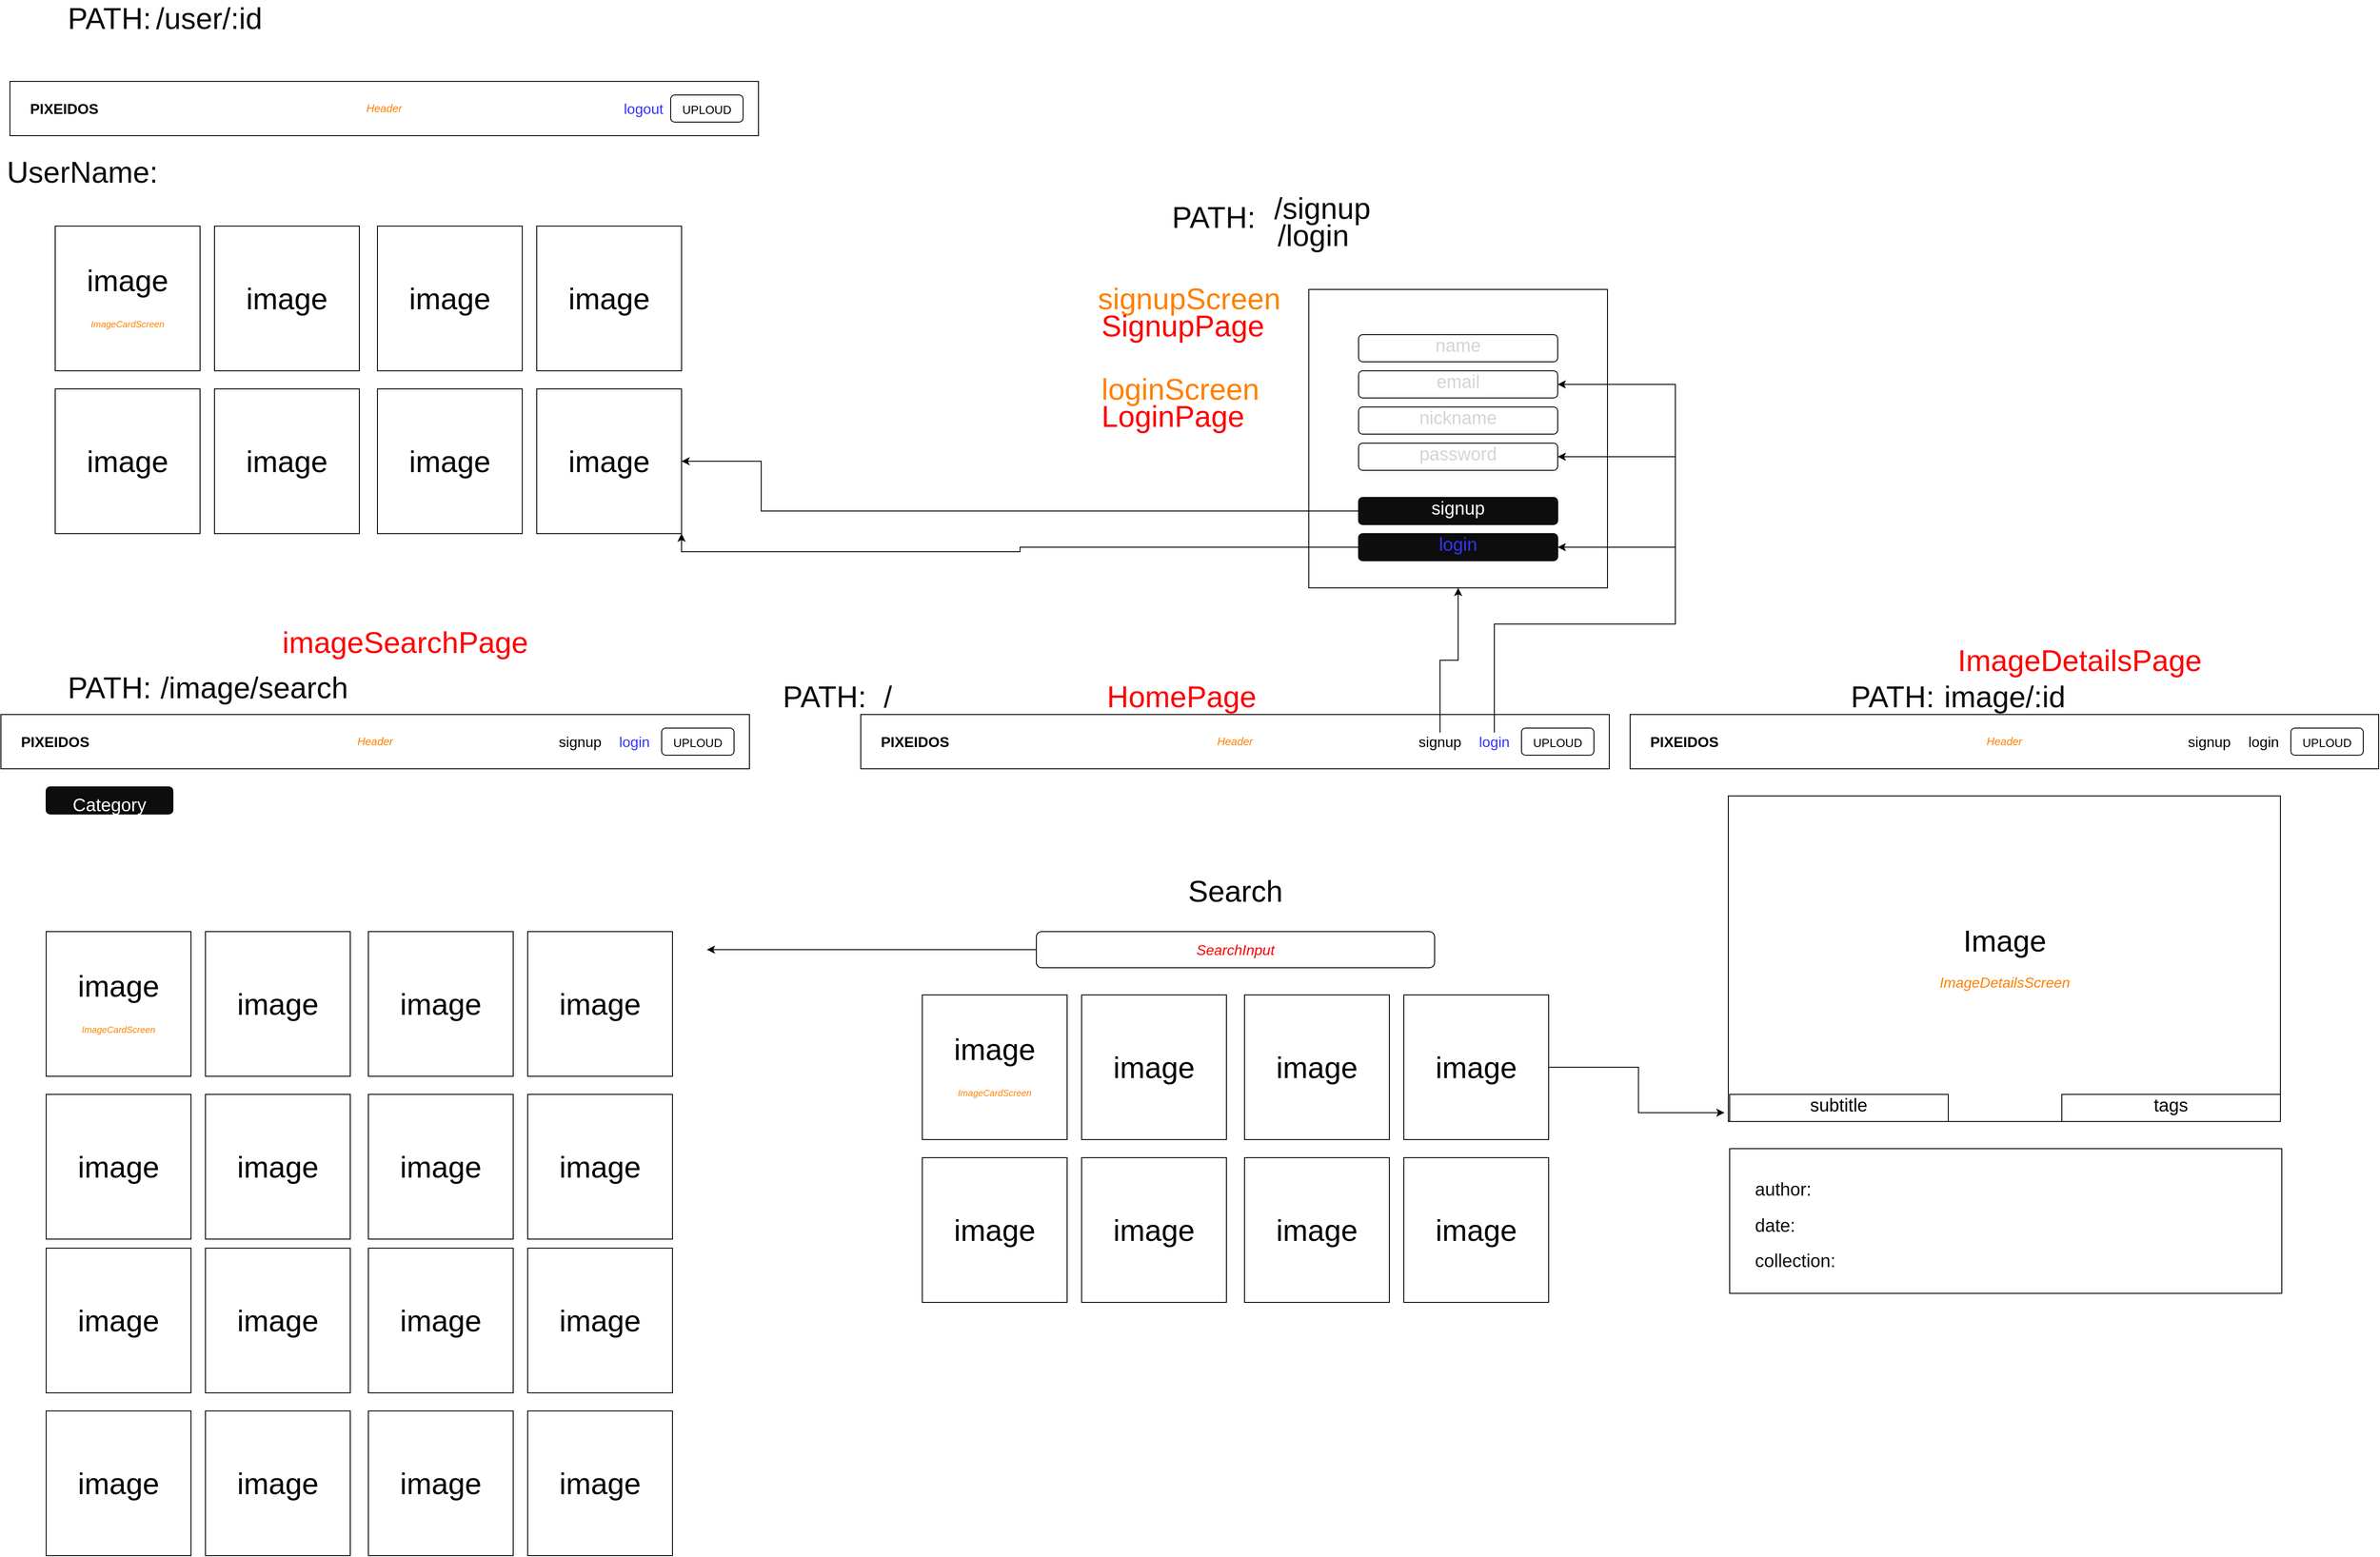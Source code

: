 <mxfile version="14.4.3" type="device"><diagram id="FfVnhvTjRgUEYinKKQ6b" name="Page-1"><mxGraphModel dx="2875" dy="1823" grid="1" gridSize="10" guides="1" tooltips="1" connect="1" arrows="1" fold="1" page="1" pageScale="1" pageWidth="827" pageHeight="1169" math="0" shadow="0"><root><mxCell id="0"/><mxCell id="1" parent="0"/><mxCell id="2LpowX3ZGlu8kfms_fQE-81" style="edgeStyle=orthogonalEdgeStyle;rounded=0;orthogonalLoop=1;jettySize=auto;html=1;fontSize=33;fontColor=#0D0D0D;" edge="1" parent="1" source="2LpowX3ZGlu8kfms_fQE-10"><mxGeometry relative="1" as="geometry"><mxPoint x="-170" y="260" as="targetPoint"/></mxGeometry></mxCell><mxCell id="2LpowX3ZGlu8kfms_fQE-10" value="&lt;i&gt;&lt;font color=&quot;#ff0000&quot;&gt;SearchInput&lt;/font&gt;&lt;/i&gt;" style="rounded=1;whiteSpace=wrap;html=1;fontSize=16;" vertex="1" parent="1"><mxGeometry x="194" y="240" width="440" height="40" as="geometry"/></mxCell><mxCell id="2LpowX3ZGlu8kfms_fQE-11" value="Search" style="text;html=1;strokeColor=none;fillColor=none;align=center;verticalAlign=middle;whiteSpace=wrap;rounded=0;fontSize=33;" vertex="1" parent="1"><mxGeometry x="354" y="170" width="120" height="50" as="geometry"/></mxCell><mxCell id="2LpowX3ZGlu8kfms_fQE-23" value="" style="group" vertex="1" connectable="0" parent="1"><mxGeometry x="68" y="310" width="692" height="340" as="geometry"/></mxCell><mxCell id="2LpowX3ZGlu8kfms_fQE-12" value="image&lt;br style=&quot;font-size: 12px&quot;&gt;&lt;font size=&quot;1&quot; color=&quot;#ff8000&quot;&gt;&lt;i&gt;ImageCardScreen&lt;/i&gt;&lt;/font&gt;" style="whiteSpace=wrap;html=1;aspect=fixed;fontSize=33;" vertex="1" parent="2LpowX3ZGlu8kfms_fQE-23"><mxGeometry width="160" height="160" as="geometry"/></mxCell><mxCell id="2LpowX3ZGlu8kfms_fQE-16" value="image" style="whiteSpace=wrap;html=1;aspect=fixed;fontSize=33;" vertex="1" parent="2LpowX3ZGlu8kfms_fQE-23"><mxGeometry x="176" width="160" height="160" as="geometry"/></mxCell><mxCell id="2LpowX3ZGlu8kfms_fQE-22" value="image" style="whiteSpace=wrap;html=1;aspect=fixed;fontSize=33;" vertex="1" parent="2LpowX3ZGlu8kfms_fQE-23"><mxGeometry x="532" y="180" width="160" height="160" as="geometry"/></mxCell><mxCell id="2LpowX3ZGlu8kfms_fQE-156" value="image&lt;br style=&quot;font-size: 12px&quot;&gt;&lt;font size=&quot;1&quot; color=&quot;#ff8000&quot;&gt;&lt;i&gt;ImageCardScreen&lt;/i&gt;&lt;/font&gt;" style="whiteSpace=wrap;html=1;aspect=fixed;fontSize=33;" vertex="1" parent="2LpowX3ZGlu8kfms_fQE-23"><mxGeometry width="160" height="160" as="geometry"/></mxCell><mxCell id="2LpowX3ZGlu8kfms_fQE-157" value="image" style="whiteSpace=wrap;html=1;aspect=fixed;fontSize=33;" vertex="1" parent="2LpowX3ZGlu8kfms_fQE-23"><mxGeometry x="532" y="180" width="160" height="160" as="geometry"/></mxCell><mxCell id="2LpowX3ZGlu8kfms_fQE-158" value="image" style="whiteSpace=wrap;html=1;aspect=fixed;fontSize=33;" vertex="1" parent="2LpowX3ZGlu8kfms_fQE-23"><mxGeometry x="176" width="160" height="160" as="geometry"/></mxCell><mxCell id="2LpowX3ZGlu8kfms_fQE-162" value="" style="group" vertex="1" connectable="0" parent="2LpowX3ZGlu8kfms_fQE-23"><mxGeometry width="692" height="340" as="geometry"/></mxCell><mxCell id="2LpowX3ZGlu8kfms_fQE-17" value="image" style="whiteSpace=wrap;html=1;aspect=fixed;fontSize=33;" vertex="1" parent="2LpowX3ZGlu8kfms_fQE-162"><mxGeometry x="356" width="160" height="160" as="geometry"/></mxCell><mxCell id="2LpowX3ZGlu8kfms_fQE-18" value="image" style="whiteSpace=wrap;html=1;aspect=fixed;fontSize=33;" vertex="1" parent="2LpowX3ZGlu8kfms_fQE-162"><mxGeometry x="532" width="160" height="160" as="geometry"/></mxCell><mxCell id="2LpowX3ZGlu8kfms_fQE-19" value="image" style="whiteSpace=wrap;html=1;aspect=fixed;fontSize=33;" vertex="1" parent="2LpowX3ZGlu8kfms_fQE-162"><mxGeometry y="180" width="160" height="160" as="geometry"/></mxCell><mxCell id="2LpowX3ZGlu8kfms_fQE-20" value="image" style="whiteSpace=wrap;html=1;aspect=fixed;fontSize=33;" vertex="1" parent="2LpowX3ZGlu8kfms_fQE-162"><mxGeometry x="176" y="180" width="160" height="160" as="geometry"/></mxCell><mxCell id="2LpowX3ZGlu8kfms_fQE-21" value="image" style="whiteSpace=wrap;html=1;aspect=fixed;fontSize=33;" vertex="1" parent="2LpowX3ZGlu8kfms_fQE-162"><mxGeometry x="356" y="180" width="160" height="160" as="geometry"/></mxCell><mxCell id="2LpowX3ZGlu8kfms_fQE-159" value="image&lt;br style=&quot;font-size: 12px&quot;&gt;&lt;font size=&quot;1&quot; color=&quot;#ff8000&quot;&gt;&lt;i&gt;ImageCardScreen&lt;/i&gt;&lt;/font&gt;" style="whiteSpace=wrap;html=1;aspect=fixed;fontSize=33;" vertex="1" parent="2LpowX3ZGlu8kfms_fQE-162"><mxGeometry width="160" height="160" as="geometry"/></mxCell><mxCell id="2LpowX3ZGlu8kfms_fQE-160" value="image" style="whiteSpace=wrap;html=1;aspect=fixed;fontSize=33;" vertex="1" parent="2LpowX3ZGlu8kfms_fQE-162"><mxGeometry x="532" y="180" width="160" height="160" as="geometry"/></mxCell><mxCell id="2LpowX3ZGlu8kfms_fQE-161" value="image" style="whiteSpace=wrap;html=1;aspect=fixed;fontSize=33;" vertex="1" parent="2LpowX3ZGlu8kfms_fQE-162"><mxGeometry x="176" width="160" height="160" as="geometry"/></mxCell><mxCell id="2LpowX3ZGlu8kfms_fQE-24" style="edgeStyle=orthogonalEdgeStyle;rounded=0;orthogonalLoop=1;jettySize=auto;html=1;fontSize=33;entryX=-0.007;entryY=0.973;entryDx=0;entryDy=0;entryPerimeter=0;" edge="1" parent="1" source="2LpowX3ZGlu8kfms_fQE-18" target="2LpowX3ZGlu8kfms_fQE-26"><mxGeometry relative="1" as="geometry"><mxPoint x="920" y="400" as="targetPoint"/></mxGeometry></mxCell><mxCell id="2LpowX3ZGlu8kfms_fQE-26" value="Image&lt;br&gt;&lt;i&gt;&lt;font style=&quot;font-size: 16px&quot; color=&quot;#ff8000&quot;&gt;ImageDetailsScreen&lt;/font&gt;&lt;/i&gt;" style="rounded=0;whiteSpace=wrap;html=1;fontSize=33;" vertex="1" parent="1"><mxGeometry x="958.5" y="90" width="610" height="360" as="geometry"/></mxCell><mxCell id="2LpowX3ZGlu8kfms_fQE-30" value="" style="group;fontColor=#3333FF;" vertex="1" connectable="0" parent="1"><mxGeometry width="827" height="60" as="geometry"/></mxCell><mxCell id="2LpowX3ZGlu8kfms_fQE-1" value="&lt;font style=&quot;vertical-align: inherit&quot;&gt;&lt;font style=&quot;vertical-align: inherit&quot;&gt;&lt;font style=&quot;vertical-align: inherit&quot;&gt;&lt;font style=&quot;vertical-align: inherit&quot; color=&quot;#ff8000&quot;&gt;&lt;i&gt;Header&lt;/i&gt;&lt;/font&gt;&lt;/font&gt;&lt;/font&gt;&lt;/font&gt;" style="rounded=0;whiteSpace=wrap;html=1;" vertex="1" parent="2LpowX3ZGlu8kfms_fQE-30"><mxGeometry width="827" height="60" as="geometry"/></mxCell><mxCell id="2LpowX3ZGlu8kfms_fQE-2" value="&lt;font style=&quot;vertical-align: inherit; font-size: 16px;&quot;&gt;&lt;font style=&quot;vertical-align: inherit; font-size: 16px;&quot;&gt;&lt;font style=&quot;vertical-align: inherit; font-size: 16px;&quot;&gt;&lt;font style=&quot;vertical-align: inherit; font-size: 16px;&quot;&gt;&lt;b style=&quot;font-size: 16px;&quot;&gt;PIXEIDOS&lt;/b&gt;&lt;/font&gt;&lt;/font&gt;&lt;/font&gt;&lt;/font&gt;" style="text;html=1;strokeColor=none;fillColor=none;align=center;verticalAlign=middle;whiteSpace=wrap;rounded=0;fontSize=16;" vertex="1" parent="2LpowX3ZGlu8kfms_fQE-30"><mxGeometry x="40" y="20" width="40" height="20" as="geometry"/></mxCell><mxCell id="2LpowX3ZGlu8kfms_fQE-3" value="signup" style="text;html=1;strokeColor=none;fillColor=none;align=center;verticalAlign=middle;whiteSpace=wrap;rounded=0;fontSize=16;" vertex="1" parent="2LpowX3ZGlu8kfms_fQE-30"><mxGeometry x="620" y="20" width="40" height="20" as="geometry"/></mxCell><mxCell id="2LpowX3ZGlu8kfms_fQE-5" value="&lt;font color=&quot;#3333ff&quot;&gt;login&lt;/font&gt;" style="text;html=1;strokeColor=none;fillColor=none;align=center;verticalAlign=middle;whiteSpace=wrap;rounded=0;fontSize=16;" vertex="1" parent="2LpowX3ZGlu8kfms_fQE-30"><mxGeometry x="680" y="20" width="40" height="20" as="geometry"/></mxCell><mxCell id="2LpowX3ZGlu8kfms_fQE-9" value="&lt;font style=&quot;font-size: 13px&quot;&gt;UPLOUD&lt;/font&gt;" style="rounded=1;whiteSpace=wrap;html=1;fontSize=16;" vertex="1" parent="2LpowX3ZGlu8kfms_fQE-30"><mxGeometry x="730" y="15" width="80" height="30" as="geometry"/></mxCell><mxCell id="2LpowX3ZGlu8kfms_fQE-31" value="" style="group" vertex="1" connectable="0" parent="1"><mxGeometry x="850" width="827" height="60" as="geometry"/></mxCell><mxCell id="2LpowX3ZGlu8kfms_fQE-32" value="&lt;font style=&quot;vertical-align: inherit&quot;&gt;&lt;font style=&quot;vertical-align: inherit&quot;&gt;&lt;font style=&quot;vertical-align: inherit&quot;&gt;&lt;font style=&quot;vertical-align: inherit&quot; color=&quot;#ff8000&quot;&gt;&lt;i&gt;Header&lt;/i&gt;&lt;/font&gt;&lt;/font&gt;&lt;/font&gt;&lt;/font&gt;" style="rounded=0;whiteSpace=wrap;html=1;" vertex="1" parent="2LpowX3ZGlu8kfms_fQE-31"><mxGeometry width="827" height="60" as="geometry"/></mxCell><mxCell id="2LpowX3ZGlu8kfms_fQE-33" value="&lt;font style=&quot;vertical-align: inherit; font-size: 16px;&quot;&gt;&lt;font style=&quot;vertical-align: inherit; font-size: 16px;&quot;&gt;&lt;font style=&quot;vertical-align: inherit; font-size: 16px;&quot;&gt;&lt;font style=&quot;vertical-align: inherit; font-size: 16px;&quot;&gt;&lt;b style=&quot;font-size: 16px;&quot;&gt;PIXEIDOS&lt;/b&gt;&lt;/font&gt;&lt;/font&gt;&lt;/font&gt;&lt;/font&gt;" style="text;html=1;strokeColor=none;fillColor=none;align=center;verticalAlign=middle;whiteSpace=wrap;rounded=0;fontSize=16;" vertex="1" parent="2LpowX3ZGlu8kfms_fQE-31"><mxGeometry x="40" y="20" width="40" height="20" as="geometry"/></mxCell><mxCell id="2LpowX3ZGlu8kfms_fQE-34" value="signup" style="text;html=1;strokeColor=none;fillColor=none;align=center;verticalAlign=middle;whiteSpace=wrap;rounded=0;fontSize=16;" vertex="1" parent="2LpowX3ZGlu8kfms_fQE-31"><mxGeometry x="620" y="20" width="40" height="20" as="geometry"/></mxCell><mxCell id="2LpowX3ZGlu8kfms_fQE-35" value="login" style="text;html=1;strokeColor=none;fillColor=none;align=center;verticalAlign=middle;whiteSpace=wrap;rounded=0;fontSize=16;" vertex="1" parent="2LpowX3ZGlu8kfms_fQE-31"><mxGeometry x="680" y="20" width="40" height="20" as="geometry"/></mxCell><mxCell id="2LpowX3ZGlu8kfms_fQE-36" value="&lt;font style=&quot;font-size: 13px&quot;&gt;UPLOUD&lt;/font&gt;" style="rounded=1;whiteSpace=wrap;html=1;fontSize=16;" vertex="1" parent="2LpowX3ZGlu8kfms_fQE-31"><mxGeometry x="730" y="15" width="80" height="30" as="geometry"/></mxCell><mxCell id="2LpowX3ZGlu8kfms_fQE-41" value="" style="group" vertex="1" connectable="0" parent="1"><mxGeometry x="1327" y="420" width="241.5" height="30" as="geometry"/></mxCell><mxCell id="2LpowX3ZGlu8kfms_fQE-38" value="" style="rounded=0;whiteSpace=wrap;html=1;fontSize=33;" vertex="1" parent="2LpowX3ZGlu8kfms_fQE-41"><mxGeometry width="241.5" height="30" as="geometry"/></mxCell><mxCell id="2LpowX3ZGlu8kfms_fQE-39" value="&lt;font style=&quot;font-size: 20px&quot;&gt;tags&lt;/font&gt;" style="text;html=1;strokeColor=none;fillColor=none;align=center;verticalAlign=bottom;whiteSpace=wrap;rounded=0;fontSize=33;" vertex="1" parent="2LpowX3ZGlu8kfms_fQE-41"><mxGeometry x="96.12" width="49.25" height="30" as="geometry"/></mxCell><mxCell id="2LpowX3ZGlu8kfms_fQE-42" value="" style="group" vertex="1" connectable="0" parent="1"><mxGeometry x="960" y="420" width="241.5" height="30" as="geometry"/></mxCell><mxCell id="2LpowX3ZGlu8kfms_fQE-43" value="" style="rounded=0;whiteSpace=wrap;html=1;fontSize=33;" vertex="1" parent="2LpowX3ZGlu8kfms_fQE-42"><mxGeometry width="241.5" height="30" as="geometry"/></mxCell><mxCell id="2LpowX3ZGlu8kfms_fQE-44" value="&lt;font style=&quot;font-size: 20px&quot;&gt;subtitle&lt;/font&gt;" style="text;html=1;strokeColor=none;fillColor=none;align=center;verticalAlign=bottom;whiteSpace=wrap;rounded=0;fontSize=33;" vertex="1" parent="2LpowX3ZGlu8kfms_fQE-42"><mxGeometry x="96.12" width="49.25" height="30" as="geometry"/></mxCell><mxCell id="2LpowX3ZGlu8kfms_fQE-50" value="" style="rounded=0;whiteSpace=wrap;html=1;fontSize=33;" vertex="1" parent="1"><mxGeometry x="960" y="480" width="610" height="160" as="geometry"/></mxCell><mxCell id="2LpowX3ZGlu8kfms_fQE-53" value="&lt;font style=&quot;font-size: 20px&quot; color=&quot;#0d0d0d&quot;&gt;author:&lt;br&gt;date:&lt;br&gt;&#9;collection:&amp;nbsp;&lt;/font&gt;" style="text;html=1;strokeColor=none;fillColor=none;align=left;verticalAlign=middle;whiteSpace=wrap;rounded=0;fontSize=33;fontColor=#D4D4D4;" vertex="1" parent="1"><mxGeometry x="986" y="490" width="510" height="140" as="geometry"/></mxCell><mxCell id="2LpowX3ZGlu8kfms_fQE-54" style="edgeStyle=orthogonalEdgeStyle;rounded=0;orthogonalLoop=1;jettySize=auto;html=1;fontSize=33;fontColor=#D4D4D4;" edge="1" parent="1" source="2LpowX3ZGlu8kfms_fQE-3" target="2LpowX3ZGlu8kfms_fQE-55"><mxGeometry relative="1" as="geometry"><mxPoint x="640" y="-220" as="targetPoint"/></mxGeometry></mxCell><mxCell id="2LpowX3ZGlu8kfms_fQE-55" value="" style="whiteSpace=wrap;html=1;aspect=fixed;" vertex="1" parent="1"><mxGeometry x="495" y="-470" width="330" height="330" as="geometry"/></mxCell><mxCell id="2LpowX3ZGlu8kfms_fQE-124" style="edgeStyle=orthogonalEdgeStyle;rounded=0;orthogonalLoop=1;jettySize=auto;html=1;fontSize=33;fontColor=#FF0000;entryX=1;entryY=0.5;entryDx=0;entryDy=0;" edge="1" parent="1" source="2LpowX3ZGlu8kfms_fQE-60" target="2LpowX3ZGlu8kfms_fQE-170"><mxGeometry relative="1" as="geometry"><mxPoint x="-150" y="-280" as="targetPoint"/><Array as="points"><mxPoint x="-110" y="-225"/><mxPoint x="-110" y="-280"/></Array></mxGeometry></mxCell><mxCell id="2LpowX3ZGlu8kfms_fQE-60" value="&lt;font style=&quot;font-size: 20px&quot; color=&quot;#ffffff&quot;&gt;signup&lt;/font&gt;" style="rounded=1;whiteSpace=wrap;html=1;fontSize=33;fontColor=#D4D4D4;fillColor=#0D0D0D;verticalAlign=bottom;" vertex="1" parent="1"><mxGeometry x="550" y="-240" width="220" height="30" as="geometry"/></mxCell><mxCell id="2LpowX3ZGlu8kfms_fQE-64" value="" style="group;labelBorderColor=#3333FF;" vertex="1" connectable="0" parent="1"><mxGeometry x="550" y="-420" width="220" height="150" as="geometry"/></mxCell><mxCell id="2LpowX3ZGlu8kfms_fQE-56" value="&lt;font style=&quot;font-size: 20px ; line-height: 100%&quot;&gt;name&lt;/font&gt;" style="rounded=1;whiteSpace=wrap;html=1;fontSize=33;fontColor=#D4D4D4;verticalAlign=bottom;" vertex="1" parent="2LpowX3ZGlu8kfms_fQE-64"><mxGeometry width="220" height="30" as="geometry"/></mxCell><mxCell id="2LpowX3ZGlu8kfms_fQE-61" value="&lt;font style=&quot;font-size: 20px ; line-height: 100%&quot;&gt;email&lt;/font&gt;" style="rounded=1;whiteSpace=wrap;html=1;fontSize=33;fontColor=#D4D4D4;verticalAlign=bottom;labelBorderColor=none;labelBackgroundColor=none;" vertex="1" parent="2LpowX3ZGlu8kfms_fQE-64"><mxGeometry y="40" width="220" height="30" as="geometry"/></mxCell><mxCell id="2LpowX3ZGlu8kfms_fQE-62" value="&lt;font style=&quot;font-size: 20px ; line-height: 100%&quot;&gt;nickname&lt;/font&gt;" style="rounded=1;whiteSpace=wrap;html=1;fontSize=33;fontColor=#D4D4D4;verticalAlign=bottom;" vertex="1" parent="2LpowX3ZGlu8kfms_fQE-64"><mxGeometry y="80" width="220" height="30" as="geometry"/></mxCell><mxCell id="2LpowX3ZGlu8kfms_fQE-63" value="&lt;font style=&quot;font-size: 20px ; line-height: 100%&quot;&gt;password&lt;/font&gt;" style="rounded=1;whiteSpace=wrap;html=1;fontSize=33;fontColor=#D4D4D4;verticalAlign=bottom;" vertex="1" parent="2LpowX3ZGlu8kfms_fQE-64"><mxGeometry y="120" width="220" height="30" as="geometry"/></mxCell><mxCell id="2LpowX3ZGlu8kfms_fQE-65" style="edgeStyle=orthogonalEdgeStyle;rounded=0;orthogonalLoop=1;jettySize=auto;html=1;entryX=1;entryY=0.5;entryDx=0;entryDy=0;fontSize=33;fontColor=#3333FF;" edge="1" parent="1" source="2LpowX3ZGlu8kfms_fQE-5" target="2LpowX3ZGlu8kfms_fQE-61"><mxGeometry relative="1" as="geometry"><Array as="points"><mxPoint x="700" y="-100"/><mxPoint x="900" y="-100"/><mxPoint x="900" y="-365"/></Array></mxGeometry></mxCell><mxCell id="2LpowX3ZGlu8kfms_fQE-123" style="edgeStyle=orthogonalEdgeStyle;rounded=0;orthogonalLoop=1;jettySize=auto;html=1;fontSize=33;fontColor=#FF0000;entryX=1;entryY=1;entryDx=0;entryDy=0;" edge="1" parent="1" source="2LpowX3ZGlu8kfms_fQE-66" target="2LpowX3ZGlu8kfms_fQE-170"><mxGeometry relative="1" as="geometry"><mxPoint x="-210" y="-190" as="targetPoint"/></mxGeometry></mxCell><mxCell id="2LpowX3ZGlu8kfms_fQE-66" value="&lt;font style=&quot;font-size: 20px&quot;&gt;login&lt;/font&gt;" style="rounded=1;whiteSpace=wrap;html=1;fontSize=33;fillColor=#0D0D0D;verticalAlign=bottom;fontColor=#3333FF;" vertex="1" parent="1"><mxGeometry x="550" y="-200" width="220" height="30" as="geometry"/></mxCell><mxCell id="2LpowX3ZGlu8kfms_fQE-67" style="edgeStyle=orthogonalEdgeStyle;rounded=0;orthogonalLoop=1;jettySize=auto;html=1;entryX=1;entryY=0.5;entryDx=0;entryDy=0;fontSize=33;fontColor=#3333FF;" edge="1" parent="1" source="2LpowX3ZGlu8kfms_fQE-5" target="2LpowX3ZGlu8kfms_fQE-63"><mxGeometry relative="1" as="geometry"><Array as="points"><mxPoint x="700" y="-100"/><mxPoint x="900" y="-100"/><mxPoint x="900" y="-285"/></Array></mxGeometry></mxCell><mxCell id="2LpowX3ZGlu8kfms_fQE-68" style="edgeStyle=orthogonalEdgeStyle;rounded=0;orthogonalLoop=1;jettySize=auto;html=1;entryX=1;entryY=0.5;entryDx=0;entryDy=0;fontSize=33;fontColor=#3333FF;" edge="1" parent="1" source="2LpowX3ZGlu8kfms_fQE-5" target="2LpowX3ZGlu8kfms_fQE-66"><mxGeometry relative="1" as="geometry"><Array as="points"><mxPoint x="700" y="-100"/><mxPoint x="900" y="-100"/><mxPoint x="900" y="-185"/></Array></mxGeometry></mxCell><mxCell id="2LpowX3ZGlu8kfms_fQE-70" value="&lt;font color=&quot;#0d0d0d&quot;&gt;image/:id&lt;/font&gt;" style="text;html=1;strokeColor=none;fillColor=none;align=center;verticalAlign=middle;whiteSpace=wrap;rounded=0;labelBackgroundColor=none;fontSize=33;fontColor=#3333FF;" vertex="1" parent="1"><mxGeometry x="1243.5" y="-30" width="40" height="20" as="geometry"/></mxCell><mxCell id="2LpowX3ZGlu8kfms_fQE-71" value="&lt;font color=&quot;#0d0d0d&quot;&gt;/signup&lt;/font&gt;" style="text;html=1;strokeColor=none;fillColor=none;align=center;verticalAlign=middle;whiteSpace=wrap;rounded=0;labelBackgroundColor=none;fontSize=33;fontColor=#3333FF;" vertex="1" parent="1"><mxGeometry x="490" y="-570" width="40" height="20" as="geometry"/></mxCell><mxCell id="2LpowX3ZGlu8kfms_fQE-72" value="&lt;font color=&quot;#0d0d0d&quot;&gt;/login&lt;/font&gt;" style="text;html=1;strokeColor=none;fillColor=none;align=center;verticalAlign=middle;whiteSpace=wrap;rounded=0;labelBackgroundColor=none;fontSize=33;fontColor=#3333FF;" vertex="1" parent="1"><mxGeometry x="480" y="-540" width="40" height="20" as="geometry"/></mxCell><mxCell id="2LpowX3ZGlu8kfms_fQE-75" value="/" style="text;html=1;strokeColor=none;fillColor=none;align=center;verticalAlign=middle;whiteSpace=wrap;rounded=0;labelBackgroundColor=none;fontSize=33;fontColor=#0D0D0D;" vertex="1" parent="1"><mxGeometry x="10" y="-30" width="40" height="20" as="geometry"/></mxCell><mxCell id="2LpowX3ZGlu8kfms_fQE-76" value="PATH:" style="text;html=1;strokeColor=none;fillColor=none;align=center;verticalAlign=middle;whiteSpace=wrap;rounded=0;labelBackgroundColor=none;fontSize=33;fontColor=#0D0D0D;" vertex="1" parent="1"><mxGeometry x="370" y="-560" width="40" height="20" as="geometry"/></mxCell><mxCell id="2LpowX3ZGlu8kfms_fQE-77" value="PATH:" style="text;html=1;strokeColor=none;fillColor=none;align=center;verticalAlign=middle;whiteSpace=wrap;rounded=0;labelBackgroundColor=none;fontSize=33;fontColor=#0D0D0D;" vertex="1" parent="1"><mxGeometry x="-60" y="-30" width="40" height="20" as="geometry"/></mxCell><mxCell id="2LpowX3ZGlu8kfms_fQE-78" value="PATH:" style="text;html=1;strokeColor=none;fillColor=none;align=center;verticalAlign=middle;whiteSpace=wrap;rounded=0;labelBackgroundColor=none;fontSize=33;fontColor=#0D0D0D;" vertex="1" parent="1"><mxGeometry x="1120" y="-30" width="40" height="20" as="geometry"/></mxCell><mxCell id="2LpowX3ZGlu8kfms_fQE-101" value="/image/search" style="text;html=1;strokeColor=none;fillColor=none;align=center;verticalAlign=middle;whiteSpace=wrap;rounded=0;labelBackgroundColor=none;fontSize=33;fontColor=#0D0D0D;" vertex="1" parent="1"><mxGeometry x="-690" y="-40" width="40" height="20" as="geometry"/></mxCell><mxCell id="2LpowX3ZGlu8kfms_fQE-102" value="PATH:" style="text;html=1;strokeColor=none;fillColor=none;align=center;verticalAlign=middle;whiteSpace=wrap;rounded=0;labelBackgroundColor=none;fontSize=33;fontColor=#0D0D0D;" vertex="1" parent="1"><mxGeometry x="-850" y="-40" width="40" height="20" as="geometry"/></mxCell><mxCell id="2LpowX3ZGlu8kfms_fQE-103" value="" style="group;fontColor=#3333FF;" vertex="1" connectable="0" parent="1"><mxGeometry x="-950" width="827" height="60" as="geometry"/></mxCell><mxCell id="2LpowX3ZGlu8kfms_fQE-104" value="&lt;font style=&quot;vertical-align: inherit&quot;&gt;&lt;font style=&quot;vertical-align: inherit&quot;&gt;&lt;font style=&quot;vertical-align: inherit&quot;&gt;&lt;font style=&quot;vertical-align: inherit&quot; color=&quot;#ff8000&quot;&gt;&lt;i&gt;Header&lt;/i&gt;&lt;/font&gt;&lt;/font&gt;&lt;/font&gt;&lt;/font&gt;" style="rounded=0;whiteSpace=wrap;html=1;" vertex="1" parent="2LpowX3ZGlu8kfms_fQE-103"><mxGeometry width="827" height="60" as="geometry"/></mxCell><mxCell id="2LpowX3ZGlu8kfms_fQE-105" value="&lt;font style=&quot;vertical-align: inherit; font-size: 16px;&quot;&gt;&lt;font style=&quot;vertical-align: inherit; font-size: 16px;&quot;&gt;&lt;font style=&quot;vertical-align: inherit; font-size: 16px;&quot;&gt;&lt;font style=&quot;vertical-align: inherit; font-size: 16px;&quot;&gt;&lt;b style=&quot;font-size: 16px;&quot;&gt;PIXEIDOS&lt;/b&gt;&lt;/font&gt;&lt;/font&gt;&lt;/font&gt;&lt;/font&gt;" style="text;html=1;strokeColor=none;fillColor=none;align=center;verticalAlign=middle;whiteSpace=wrap;rounded=0;fontSize=16;" vertex="1" parent="2LpowX3ZGlu8kfms_fQE-103"><mxGeometry x="40" y="20" width="40" height="20" as="geometry"/></mxCell><mxCell id="2LpowX3ZGlu8kfms_fQE-106" value="signup" style="text;html=1;strokeColor=none;fillColor=none;align=center;verticalAlign=middle;whiteSpace=wrap;rounded=0;fontSize=16;" vertex="1" parent="2LpowX3ZGlu8kfms_fQE-103"><mxGeometry x="620" y="20" width="40" height="20" as="geometry"/></mxCell><mxCell id="2LpowX3ZGlu8kfms_fQE-107" value="&lt;font color=&quot;#3333ff&quot;&gt;login&lt;/font&gt;" style="text;html=1;strokeColor=none;fillColor=none;align=center;verticalAlign=middle;whiteSpace=wrap;rounded=0;fontSize=16;" vertex="1" parent="2LpowX3ZGlu8kfms_fQE-103"><mxGeometry x="680" y="20" width="40" height="20" as="geometry"/></mxCell><mxCell id="2LpowX3ZGlu8kfms_fQE-108" value="&lt;font style=&quot;font-size: 13px&quot;&gt;UPLOUD&lt;/font&gt;" style="rounded=1;whiteSpace=wrap;html=1;fontSize=16;" vertex="1" parent="2LpowX3ZGlu8kfms_fQE-103"><mxGeometry x="730" y="15" width="80" height="30" as="geometry"/></mxCell><mxCell id="2LpowX3ZGlu8kfms_fQE-109" value="" style="group" vertex="1" connectable="0" parent="1"><mxGeometry x="-900" y="240" width="1224" height="690" as="geometry"/></mxCell><mxCell id="2LpowX3ZGlu8kfms_fQE-82" value="" style="group" vertex="1" connectable="0" parent="2LpowX3ZGlu8kfms_fQE-109"><mxGeometry width="1224" height="340" as="geometry"/></mxCell><mxCell id="2LpowX3ZGlu8kfms_fQE-83" value="image&lt;br style=&quot;font-size: 12px&quot;&gt;&lt;i style=&quot;color: rgb(255 , 128 , 0) ; font-size: x-small&quot;&gt;ImageCardScreen&lt;/i&gt;" style="whiteSpace=wrap;html=1;aspect=fixed;fontSize=33;" vertex="1" parent="2LpowX3ZGlu8kfms_fQE-82"><mxGeometry width="160" height="160" as="geometry"/></mxCell><mxCell id="2LpowX3ZGlu8kfms_fQE-84" value="image" style="whiteSpace=wrap;html=1;aspect=fixed;fontSize=33;" vertex="1" parent="2LpowX3ZGlu8kfms_fQE-82"><mxGeometry x="176" width="160" height="160" as="geometry"/></mxCell><mxCell id="2LpowX3ZGlu8kfms_fQE-85" value="image" style="whiteSpace=wrap;html=1;aspect=fixed;fontSize=33;" vertex="1" parent="2LpowX3ZGlu8kfms_fQE-82"><mxGeometry x="356" width="160" height="160" as="geometry"/></mxCell><mxCell id="2LpowX3ZGlu8kfms_fQE-86" value="image" style="whiteSpace=wrap;html=1;aspect=fixed;fontSize=33;" vertex="1" parent="2LpowX3ZGlu8kfms_fQE-82"><mxGeometry x="532" width="160" height="160" as="geometry"/></mxCell><mxCell id="2LpowX3ZGlu8kfms_fQE-87" value="image" style="whiteSpace=wrap;html=1;aspect=fixed;fontSize=33;" vertex="1" parent="2LpowX3ZGlu8kfms_fQE-82"><mxGeometry y="180" width="160" height="160" as="geometry"/></mxCell><mxCell id="2LpowX3ZGlu8kfms_fQE-88" value="image" style="whiteSpace=wrap;html=1;aspect=fixed;fontSize=33;" vertex="1" parent="2LpowX3ZGlu8kfms_fQE-82"><mxGeometry x="176" y="180" width="160" height="160" as="geometry"/></mxCell><mxCell id="2LpowX3ZGlu8kfms_fQE-89" value="image" style="whiteSpace=wrap;html=1;aspect=fixed;fontSize=33;" vertex="1" parent="2LpowX3ZGlu8kfms_fQE-82"><mxGeometry x="356" y="180" width="160" height="160" as="geometry"/></mxCell><mxCell id="2LpowX3ZGlu8kfms_fQE-90" value="image" style="whiteSpace=wrap;html=1;aspect=fixed;fontSize=33;" vertex="1" parent="2LpowX3ZGlu8kfms_fQE-82"><mxGeometry x="532" y="180" width="160" height="160" as="geometry"/></mxCell><mxCell id="2LpowX3ZGlu8kfms_fQE-163" value="" style="group" vertex="1" connectable="0" parent="2LpowX3ZGlu8kfms_fQE-82"><mxGeometry x="10" y="-780" width="692" height="340" as="geometry"/></mxCell><mxCell id="2LpowX3ZGlu8kfms_fQE-164" value="image" style="whiteSpace=wrap;html=1;aspect=fixed;fontSize=33;" vertex="1" parent="2LpowX3ZGlu8kfms_fQE-163"><mxGeometry x="356" width="160" height="160" as="geometry"/></mxCell><mxCell id="2LpowX3ZGlu8kfms_fQE-165" value="image" style="whiteSpace=wrap;html=1;aspect=fixed;fontSize=33;" vertex="1" parent="2LpowX3ZGlu8kfms_fQE-163"><mxGeometry x="532" width="160" height="160" as="geometry"/></mxCell><mxCell id="2LpowX3ZGlu8kfms_fQE-166" value="image" style="whiteSpace=wrap;html=1;aspect=fixed;fontSize=33;" vertex="1" parent="2LpowX3ZGlu8kfms_fQE-163"><mxGeometry y="180" width="160" height="160" as="geometry"/></mxCell><mxCell id="2LpowX3ZGlu8kfms_fQE-167" value="image" style="whiteSpace=wrap;html=1;aspect=fixed;fontSize=33;" vertex="1" parent="2LpowX3ZGlu8kfms_fQE-163"><mxGeometry x="176" y="180" width="160" height="160" as="geometry"/></mxCell><mxCell id="2LpowX3ZGlu8kfms_fQE-168" value="image" style="whiteSpace=wrap;html=1;aspect=fixed;fontSize=33;" vertex="1" parent="2LpowX3ZGlu8kfms_fQE-163"><mxGeometry x="356" y="180" width="160" height="160" as="geometry"/></mxCell><mxCell id="2LpowX3ZGlu8kfms_fQE-169" value="image&lt;br style=&quot;font-size: 12px&quot;&gt;&lt;font size=&quot;1&quot; color=&quot;#ff8000&quot;&gt;&lt;i&gt;ImageCardScreen&lt;/i&gt;&lt;/font&gt;" style="whiteSpace=wrap;html=1;aspect=fixed;fontSize=33;" vertex="1" parent="2LpowX3ZGlu8kfms_fQE-163"><mxGeometry width="160" height="160" as="geometry"/></mxCell><mxCell id="2LpowX3ZGlu8kfms_fQE-170" value="image" style="whiteSpace=wrap;html=1;aspect=fixed;fontSize=33;" vertex="1" parent="2LpowX3ZGlu8kfms_fQE-163"><mxGeometry x="532" y="180" width="160" height="160" as="geometry"/></mxCell><mxCell id="2LpowX3ZGlu8kfms_fQE-171" value="image" style="whiteSpace=wrap;html=1;aspect=fixed;fontSize=33;" vertex="1" parent="2LpowX3ZGlu8kfms_fQE-163"><mxGeometry x="176" width="160" height="160" as="geometry"/></mxCell><mxCell id="2LpowX3ZGlu8kfms_fQE-91" value="" style="group" vertex="1" connectable="0" parent="2LpowX3ZGlu8kfms_fQE-109"><mxGeometry y="350" width="692" height="340" as="geometry"/></mxCell><mxCell id="2LpowX3ZGlu8kfms_fQE-92" value="image" style="whiteSpace=wrap;html=1;aspect=fixed;fontSize=33;" vertex="1" parent="2LpowX3ZGlu8kfms_fQE-91"><mxGeometry width="160" height="160" as="geometry"/></mxCell><mxCell id="2LpowX3ZGlu8kfms_fQE-93" value="image" style="whiteSpace=wrap;html=1;aspect=fixed;fontSize=33;" vertex="1" parent="2LpowX3ZGlu8kfms_fQE-91"><mxGeometry x="176" width="160" height="160" as="geometry"/></mxCell><mxCell id="2LpowX3ZGlu8kfms_fQE-94" value="image" style="whiteSpace=wrap;html=1;aspect=fixed;fontSize=33;" vertex="1" parent="2LpowX3ZGlu8kfms_fQE-91"><mxGeometry x="356" width="160" height="160" as="geometry"/></mxCell><mxCell id="2LpowX3ZGlu8kfms_fQE-95" value="image" style="whiteSpace=wrap;html=1;aspect=fixed;fontSize=33;" vertex="1" parent="2LpowX3ZGlu8kfms_fQE-91"><mxGeometry x="532" width="160" height="160" as="geometry"/></mxCell><mxCell id="2LpowX3ZGlu8kfms_fQE-96" value="image" style="whiteSpace=wrap;html=1;aspect=fixed;fontSize=33;" vertex="1" parent="2LpowX3ZGlu8kfms_fQE-91"><mxGeometry y="180" width="160" height="160" as="geometry"/></mxCell><mxCell id="2LpowX3ZGlu8kfms_fQE-97" value="image" style="whiteSpace=wrap;html=1;aspect=fixed;fontSize=33;" vertex="1" parent="2LpowX3ZGlu8kfms_fQE-91"><mxGeometry x="176" y="180" width="160" height="160" as="geometry"/></mxCell><mxCell id="2LpowX3ZGlu8kfms_fQE-98" value="image" style="whiteSpace=wrap;html=1;aspect=fixed;fontSize=33;" vertex="1" parent="2LpowX3ZGlu8kfms_fQE-91"><mxGeometry x="356" y="180" width="160" height="160" as="geometry"/></mxCell><mxCell id="2LpowX3ZGlu8kfms_fQE-99" value="image" style="whiteSpace=wrap;html=1;aspect=fixed;fontSize=33;" vertex="1" parent="2LpowX3ZGlu8kfms_fQE-91"><mxGeometry x="532" y="180" width="160" height="160" as="geometry"/></mxCell><mxCell id="2LpowX3ZGlu8kfms_fQE-111" value="&lt;font color=&quot;#ffffff&quot; style=&quot;font-size: 20px&quot;&gt;Category&lt;/font&gt;" style="rounded=1;whiteSpace=wrap;html=1;labelBackgroundColor=none;fillColor=#0D0D0D;fontSize=33;fontColor=#0D0D0D;" vertex="1" parent="1"><mxGeometry x="-900" y="80" width="140" height="30" as="geometry"/></mxCell><mxCell id="2LpowX3ZGlu8kfms_fQE-113" value="signupScreen" style="text;html=1;strokeColor=none;fillColor=none;align=left;verticalAlign=middle;whiteSpace=wrap;rounded=0;labelBackgroundColor=none;fontSize=33;fontColor=#FF8000;" vertex="1" parent="1"><mxGeometry x="260" y="-470" width="210" height="20" as="geometry"/></mxCell><mxCell id="2LpowX3ZGlu8kfms_fQE-114" value="loginScreen" style="text;html=1;strokeColor=none;fillColor=none;align=left;verticalAlign=middle;whiteSpace=wrap;rounded=0;labelBackgroundColor=none;fontSize=33;fontColor=#FF8000;" vertex="1" parent="1"><mxGeometry x="264" y="-370" width="210" height="20" as="geometry"/></mxCell><mxCell id="2LpowX3ZGlu8kfms_fQE-116" value="LoginPage" style="text;html=1;strokeColor=none;fillColor=none;align=left;verticalAlign=middle;whiteSpace=wrap;rounded=0;labelBackgroundColor=none;fontSize=33;fontColor=#FF0000;" vertex="1" parent="1"><mxGeometry x="264" y="-340" width="210" height="20" as="geometry"/></mxCell><mxCell id="2LpowX3ZGlu8kfms_fQE-118" value="SignupPage" style="text;html=1;strokeColor=none;fillColor=none;align=left;verticalAlign=middle;whiteSpace=wrap;rounded=0;labelBackgroundColor=none;fontSize=33;fontColor=#FF0000;" vertex="1" parent="1"><mxGeometry x="264" y="-440" width="210" height="20" as="geometry"/></mxCell><mxCell id="2LpowX3ZGlu8kfms_fQE-119" value="HomePage" style="text;html=1;strokeColor=none;fillColor=none;align=left;verticalAlign=middle;whiteSpace=wrap;rounded=0;labelBackgroundColor=none;fontSize=33;fontColor=#FF0000;" vertex="1" parent="1"><mxGeometry x="270" y="-30" width="210" height="20" as="geometry"/></mxCell><mxCell id="2LpowX3ZGlu8kfms_fQE-120" value="ImageDetailsPage" style="text;html=1;strokeColor=none;fillColor=none;align=left;verticalAlign=middle;whiteSpace=wrap;rounded=0;labelBackgroundColor=none;fontSize=33;fontColor=#FF0000;" vertex="1" parent="1"><mxGeometry x="1210" y="-70" width="210" height="20" as="geometry"/></mxCell><mxCell id="2LpowX3ZGlu8kfms_fQE-122" value="imageSearchPage" style="text;html=1;strokeColor=none;fillColor=none;align=left;verticalAlign=middle;whiteSpace=wrap;rounded=0;labelBackgroundColor=none;fontSize=33;fontColor=#FF0000;" vertex="1" parent="1"><mxGeometry x="-641.5" y="-90" width="210" height="20" as="geometry"/></mxCell><mxCell id="2LpowX3ZGlu8kfms_fQE-125" value="" style="group;fontColor=#3333FF;" vertex="1" connectable="0" parent="1"><mxGeometry x="-940" y="-700" width="827" height="60" as="geometry"/></mxCell><mxCell id="2LpowX3ZGlu8kfms_fQE-126" value="&lt;font style=&quot;vertical-align: inherit&quot;&gt;&lt;font style=&quot;vertical-align: inherit&quot;&gt;&lt;font style=&quot;vertical-align: inherit&quot;&gt;&lt;font style=&quot;vertical-align: inherit&quot; color=&quot;#ff8000&quot;&gt;&lt;i&gt;Header&lt;/i&gt;&lt;/font&gt;&lt;/font&gt;&lt;/font&gt;&lt;/font&gt;" style="rounded=0;whiteSpace=wrap;html=1;" vertex="1" parent="2LpowX3ZGlu8kfms_fQE-125"><mxGeometry width="827" height="60" as="geometry"/></mxCell><mxCell id="2LpowX3ZGlu8kfms_fQE-127" value="&lt;font style=&quot;vertical-align: inherit; font-size: 16px;&quot;&gt;&lt;font style=&quot;vertical-align: inherit; font-size: 16px;&quot;&gt;&lt;font style=&quot;vertical-align: inherit; font-size: 16px;&quot;&gt;&lt;font style=&quot;vertical-align: inherit; font-size: 16px;&quot;&gt;&lt;b style=&quot;font-size: 16px;&quot;&gt;PIXEIDOS&lt;/b&gt;&lt;/font&gt;&lt;/font&gt;&lt;/font&gt;&lt;/font&gt;" style="text;html=1;strokeColor=none;fillColor=none;align=center;verticalAlign=middle;whiteSpace=wrap;rounded=0;fontSize=16;" vertex="1" parent="2LpowX3ZGlu8kfms_fQE-125"><mxGeometry x="40" y="20" width="40" height="20" as="geometry"/></mxCell><mxCell id="2LpowX3ZGlu8kfms_fQE-129" value="&lt;font color=&quot;#3333ff&quot;&gt;logout&lt;/font&gt;" style="text;html=1;strokeColor=none;fillColor=none;align=center;verticalAlign=middle;whiteSpace=wrap;rounded=0;fontSize=16;" vertex="1" parent="2LpowX3ZGlu8kfms_fQE-125"><mxGeometry x="680" y="20" width="40" height="20" as="geometry"/></mxCell><mxCell id="2LpowX3ZGlu8kfms_fQE-130" value="&lt;font style=&quot;font-size: 13px&quot;&gt;UPLOUD&lt;/font&gt;" style="rounded=1;whiteSpace=wrap;html=1;fontSize=16;" vertex="1" parent="2LpowX3ZGlu8kfms_fQE-125"><mxGeometry x="730" y="15" width="80" height="30" as="geometry"/></mxCell><mxCell id="2LpowX3ZGlu8kfms_fQE-172" value="/user/:id" style="text;html=1;strokeColor=none;fillColor=none;align=center;verticalAlign=middle;whiteSpace=wrap;rounded=0;labelBackgroundColor=none;fontSize=33;fontColor=#0D0D0D;" vertex="1" parent="1"><mxGeometry x="-740" y="-780" width="40" height="20" as="geometry"/></mxCell><mxCell id="2LpowX3ZGlu8kfms_fQE-173" value="PATH:" style="text;html=1;strokeColor=none;fillColor=none;align=center;verticalAlign=middle;whiteSpace=wrap;rounded=0;labelBackgroundColor=none;fontSize=33;fontColor=#0D0D0D;" vertex="1" parent="1"><mxGeometry x="-850" y="-780" width="40" height="20" as="geometry"/></mxCell><mxCell id="2LpowX3ZGlu8kfms_fQE-175" value="&lt;font color=&quot;#0d0d0d&quot;&gt;UserName:&lt;/font&gt;" style="text;html=1;strokeColor=none;fillColor=none;align=center;verticalAlign=middle;whiteSpace=wrap;rounded=0;labelBackgroundColor=none;fontSize=33;fontColor=#FF0000;" vertex="1" parent="1"><mxGeometry x="-880" y="-610" width="40" height="20" as="geometry"/></mxCell></root></mxGraphModel></diagram></mxfile>
